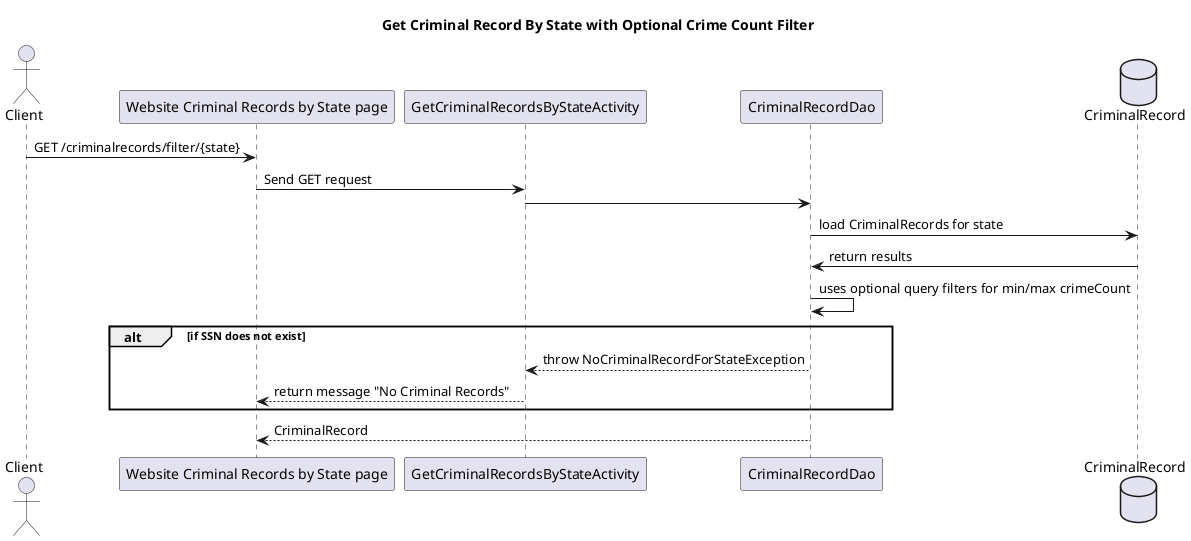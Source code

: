 @startuml
title Get Criminal Record By State with Optional Crime Count Filter

actor Client
participant "Website Criminal Records by State page" as CriminalRecordsByStatePage
participant GetCriminalRecordsByStateActivity
participant CriminalRecordDao
database CriminalRecord

Client -> CriminalRecordsByStatePage : GET /criminalrecords/filter/{state}
CriminalRecordsByStatePage -> GetCriminalRecordsByStateActivity : Send GET request

GetCriminalRecordsByStateActivity -> CriminalRecordDao
CriminalRecordDao -> CriminalRecord : load CriminalRecords for state
CriminalRecord -> CriminalRecordDao : return results
CriminalRecordDao -> CriminalRecordDao : uses optional query filters for min/max crimeCount

alt if SSN does not exist
CriminalRecordDao --> GetCriminalRecordsByStateActivity : throw NoCriminalRecordForStateException
GetCriminalRecordsByStateActivity --> CriminalRecordsByStatePage : return message "No Criminal Records"
end

CriminalRecordDao --> CriminalRecordsByStatePage : CriminalRecord

@enduml
